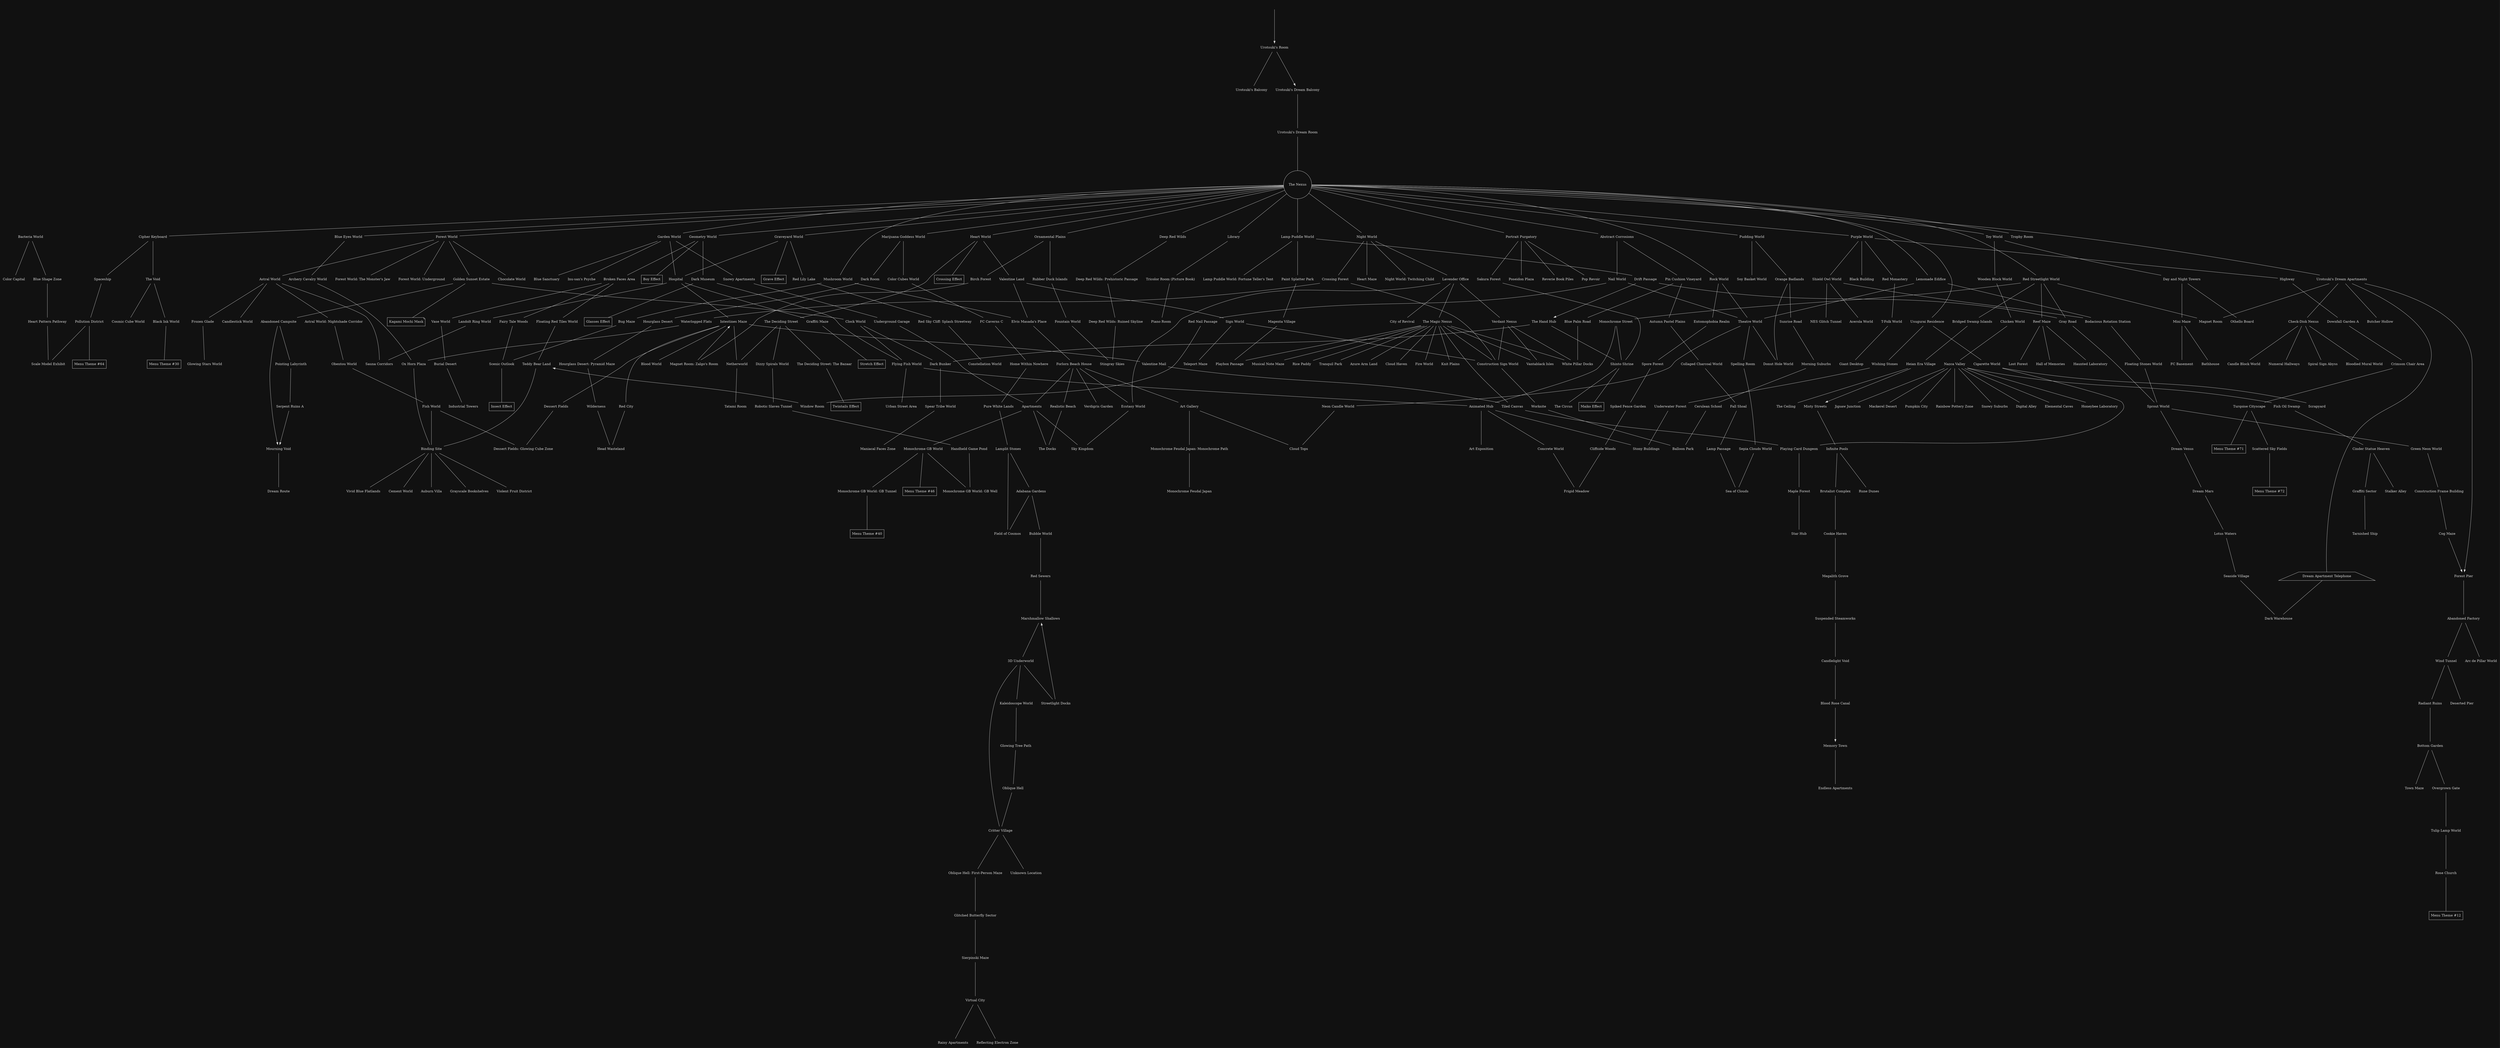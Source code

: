graph G 
{         
    center=true
    fontname="Courier-Sans"
    bgcolor="#111111"
    ranksep=2
    rankdir=TB

    node[
    shape=plaintext,
    fontcolor="#dddddd",
    color="#dddddd"
    ]

    edge[
    color="#dddddd"
    ]
    
    "The Nexus"[shape=circle]

    "Boy Effect"[shape=box]
    "Crossing Effect"[shape=box]
    "Glasses Effect"[shape=box]
    "Grave Effect"[shape=box]
    "Stretch Effect"[shape=box]
    "Twintails Effect"[shape=box]
    "Insect Effect"[shape=box]

    "Maiko Effect"[shape=box]

    "Kagami Mochi Mask"[shape=note]

    "Menu Theme #12"[shape=box]
    "Menu Theme #30"[shape=box]
    "Menu Theme #40"[shape=box]
    "Menu Theme #46"[shape=box]
    "Menu Theme #64"[shape=box]
    "Menu Theme #71"[shape=box]
    "Menu Theme #72"[shape=box]

    "Dream Apartment Telephone"[shape=trapezium]
    
    //Connections :D

    " " -- "Urotsuki's Room"[dir=forward]
    "Urotsuki's Room" -- "Urotsuki's Balcony"
    "Urotsuki's Room" -- "Urotsuki's Dream Balcony" [dir=forward]
    "Urotsuki's Dream Balcony" -- "Urotsuki's Dream Room"
    "Urotsuki's Dream Room" -- "The Nexus"

    "The Nexus" -- "Abstract Corrosions"
    "The Nexus" -- "Blue Eyes World"
    "The Nexus" -- "Cipher Keyboard"
    "The Nexus" -- "Deep Red Wilds"
    "The Nexus" -- "Forest World"
    "The Nexus" -- "Garden World"
    "The Nexus" -- "Geometry World"
    "The Nexus" -- "Graveyard World"
    "The Nexus" -- "Heart World"
    "The Nexus" -- "Lamp Puddle World"
    "The Nexus" -- "Lemonade Edifice"
    "The Nexus" -- "Library"
    "The Nexus" -- "Marijuana Goddess World"
    "The Nexus" -- "Mushroom World"
    "The Nexus" -- "Night World"
    "The Nexus" -- "Ornamental Plains"
    "The Nexus" -- "Portrait Purgatory"
    "The Nexus" -- "Pudding World"
    "The Nexus" -- "Purple World"
    "The Nexus" -- "Red Streetlight World"
    "The Nexus" -- "Rock World"
    "The Nexus" -- "Toy World"
    "The Nexus" -- "Urotsuki's Dream Apartments"
    "The Nexus" -- "Usugurai Residence"
    "The Nexus" -- "Trophy Room"

    "3D Underworld" -- "Critter Village"
    "3D Underworld" -- "Kaleidoscope World"
    "3D Underworld" -- "Streetlight Docks"

    "Abandoned Campsite" -- "Mourning Void"[dir=forward]
    "Abandoned Campsite" -- "Pointing Labyrinth"
    
    "Abandoned Factory" -- "Arc de Pillar World"
    "Abandoned Factory" -- "Wind Tunnel"

    "Abstract Corrosions" -- "Nail World"
    "Abstract Corrosions" -- "Pin Cushion Vineyard"

    "Adabana Gardens" -- "Bubble World"
    "Adabana Gardens" -- "Field of Cosmos"

    "Animated Hub" -- "Art Exposition"
    "Animated Hub" -- "Concrete World"
    "Animated Hub" -- "Stony Buildings"

    "Apartments" -- "Monochrome GB World"
    "Apartments" -- "Sky Kingdom"
    "Apartments" -- "The Docks"

    "Archery Cavalry World" -- "Ox Horn Plaza"

    "Art Gallery" -- "Cloud Tops"
    "Art Gallery" -- "Monochrome Feudal Japan: Monochrome Path"

    "Astral World" -- "Frozen Glade"
    "Astral World" -- "Sauna Corridors"
    "Astral World" -- "Astral World: Nightshade Corridor"
    "Astral World" -- "Candlestick World"

    "Astral World: Nightshade Corridor" -- "Obentou World"

    "Autumn Pastel Plains" -- "Collaged Charcoal World"

    "Bacteria World" -- "Blue Shape Zone"
    "Bacteria World" -- "Color Capital"

    "Binding Site" -- "Auburn Villa"
    "Binding Site" -- "Grayscale Bookshelves"
    "Binding Site" -- "Violent Fruit District"
    "Binding Site" -- "Vivid Blue Flatlands"
    "Binding Site" -- "Cement World"

    "Birch Forest" -- "Magnet Room: Zalgo's Room"

    "Black Ink World" -- "Menu Theme #30"

    "Blood Rose Canal" -- "Memory Town"[dir=forward]

    "Blue Eyes World" -- "Archery Cavalry World"

    "Blue Palm Road" -- "White Pillar Docks"

    "Blue Shape Zone" -- "Heart Pattern Pathway"

    "Bodacious Rotation Station" -- "Floating Stones World"
    
    "Bottom Garden" -- "Overgrown Gate"
    "Bottom Garden" -- "Town Maze"

    "Bridged Swamp Islands" -- "Heian Era Village"

    "Broken Faces Area" -- "Fairy Tale Woods"
    "Broken Faces Area" -- "Floating Red Tiles World"
    "Broken Faces Area" -- "Vase World"

    "Brutalist Complex" -- "Cookie Haven"

    "Bubble World" -- "Red Sewers"

    "Bug Maze" -- "Scenic Outlook"

    "Burial Desert" -- "Industrial Towers"

    "Candlelight Void" -- "Blood Rose Canal"

    "Cerulean School" -- "Balloon Park"

    "Check-Disk Nexus" -- "Bloodied Mural World"
    "Check-Disk Nexus" -- "Candle Block World"
    "Check-Disk Nexus" -- "Numeral Hallways"
    "Check-Disk Nexus" -- "Spiral Sign Abyss"

    "Chicken World" -- "Nazca Valley"
    
    "Cigarette World" -- "Playing Card Dungeon"
    "Cigarette World" -- "Scrapyard"

    "Cinder Statue Heaven" -- "Graffiti Sector"
    "Cinder Statue Heaven" -- "Stalker Alley"

    "Cipher Keyboard" -- "Spaceship"
    "Cipher Keyboard" -- "The Void"

    "Cliffside Woods" -- "Frigid Meadow"

    "Clock World" -- "Dark Bunker"
    "Clock World" -- "Flying Fish World"
    
    "Cog Maze" -- "Forest Pier"[dir=forward]

    "Collaged Charcoal World" -- "Fall Shoal"

    "Color Cubes World" -- "FC Caverns C"

    "Concrete World" -- "Frigid Meadow"
    
    "Construction Frame Building" -- "Cog Maze"
    "Construction Sign World" -- "Worksite"

    "Cookie Haven" -- "Megalith Grove"

    "Crimson Chair Area" -- "Turqoise Cityscape"

    "Critter Village" -- "Oblique Hell: First-Person Maze"
    "Critter Village" -- "Unknown Location"
    
    "Crossing Forest" -- "Construction Sign World"
    "Crossing Forest" -- "Waterlogged Flats"

    "Dark Bunker" -- "Spear Tribe World"

    "Dark Museum" -- "Flying Fish World"
    "Dark Museum" -- "Glasses Effect"

    "Dark Room" -- "Hourglass Desert"

    "Day and Night Towers" -- "Mini Maze"
    "Day and Night Towers" -- "Othello Board"

    "Deep Red Wilds" -- "Deep Red Wilds: Prehistoric Passage"

    "Deep Red Wilds: Prehistoric Passage" -- "Deep Red Wilds: Ruined Skyline"

    "Deep Red Wilds: Ruined Skyline" -- "Stingray Skies"
    
    "Dessert Fields" -- "Dessert Fields: Glowing Cube Zone"

    "Dizzy Spirals World" -- "Robotic Slaves Tunnel"

    "Downfall Garden A" -- "Crimson Chair Area"

    "Dream Apartment Telephone" -- "Dark Warehouse"

    "Dream Mars" -- "Lotus Waters"

    "Dream Venus" -- "Dream Mars"

    "Drift Passage" -- "Gray Road"
    "Drift Passage" -- "The Hand Hub"[dir=forward]

    "Ecstasy World" -- "Sky Kingdom"

    "Elvis Masada's Place" -- "Forlorn Beach House"

    "Entomophobia Realm" -- "Spore Forest"

    "Fall Shoal" -- "Lamp Passage"

    "Fairy Tale Woods" -- "Scenic Outlook"

    "FC Caverns C" -- "Home Within Nowhere"

    "Fish Oil Swamp" -- "Cinder Statue Heaven"

    "Fish World" -- "Binding Site"
    "Fish World" -- "Dessert Fields: Glowing Cube Zone"
    
    "Floating Red Tiles World" -- "Teddy Bear Land"

    "Floating Stones World" -- "Sprout World"

    "Flying Fish World" -- "Animated Hub"
    "Flying Fish World" -- "Urban Street Area"
    
    "Forest Pier" -- "Abandoned Factory"

    "Forest World" -- "Astral World"
    "Forest World" -- "Chocolate World"
    "Forest World" -- "Golden Sunset Estate"
    "Forest World" -- "Forest World: The Monster's Jaw"
    "Forest World" -- "Forest World: Underground"

    "Forlorn Beach House" -- "Apartments"
    "Forlorn Beach House" -- "Art Gallery"
    "Forlorn Beach House" -- "Ecstasy World"
    "Forlorn Beach House" -- "Realistic Beach"
    "Forlorn Beach House" -- "Verdigris Garden"

    "Fountain World" -- "Stingray Skies"

    "Frozen Glade" -- "Glowing Stars World"

    "Garden World" -- "Blue Sanctuary"
    "Garden World" -- "Hospital"
    "Garden World" -- "Inu-san's Psyche"
    "Garden World" -- "Snowy Apartments"

    "Geometry World" -- "Boy Effect"
    "Geometry World" -- "Broken Faces Area"
    "Geometry World" -- "Dark Museum"
    
    "Glitched Butterfly Sector" -- "Sierpinski Maze"

    "Glowing Tree Path" -- "Oblique Hell"
    
    "Golden Sunset Estate" -- "Abandoned Campsite"
    "Golden Sunset Estate" -- "Clock World"
    "Golden Sunset Estate" -- "Kagami Mochi Mask"

    "Graffiti Maze" -- "Stretch Effect"

    "Graffiti Sector" -- "Tarnished Ship"

    "Graveyard World" -- "Grave Effect"
    "Graveyard World" -- "Hospital"
    "Graveyard World" -- "Red Lily Lake"
    
    "Gray Road" -- "Sprout World"

    "Green Neon World" -- "Construction Frame Building"
    
    "Handheld Game Pond" -- "Monochrome GB World: GB Well"

    "Heart Pattern Pathway" -- "Scale Model Exhibit"
    
    "Heart World" -- "The Deciding Street"
    "Heart World" -- "Valentine Land"
    "Heart World" -- "Crossing Effect"

    "Heian Era Village" -- "Misty Streets"[dir=forward]
    "Heian Era Village" -- "The Ceiling"

    "Highway" -- "Downfall Garden A"

    "Home Within Nowhere" -- "Pure White Lands"
    
    "Hospital" -- "Graffiti Maze"
    "Hospital" -- "Intestines Maze"
    "Hospital" -- "Landolt Ring World"

    "Hourglass Desert" -- "Hourglass Desert: Pyramid Maze" 

    "Hourglass Desert: Pyramid Maze" -- "Wilderness"

    "Infinite Pools" -- "Brutalist Complex"
    "Infinite Pools" -- "Rune Dunes"

    "Intestines Maze" -- "Blood World"
    "Intestines Maze" -- "Dessert Fields"
    "Intestines Maze" -- "Magnet Room: Zalgo's Room"[dir=back]
    "Intestines Maze" -- "Netherworld"
    "Intestines Maze" -- "Red City"
    "Intestines Maze" -- "Valentine Mail"

    "Kaleidoscope World" -- "Glowing Tree Path"

    "Lamp Passage" -- "Sea of Clouds"

    "Lamp Puddle World" -- "Drift Passage"
    "Lamp Puddle World" -- "Lamp Puddle World: Fortune Teller's Tent"
    "Lamp Puddle World" -- "Paint Splatter Park"

    "Lamplit Stones" -- "Adabana Gardens"
    "Lamplit Stones" -- "Field of Cosmos"

    "Landolt Ring World" -- "Sauna Corridors"

    "Lavender Office" -- "City of Revival"
    "Lavender Office" -- "Ecstasy World"
    "Lavender Office" -- "The Magic Nexus"
    "Lavender Office" -- "Verdant Nexus"
    
    "Lemonade Edifice" -- "Bodacious Rotation Station"
    "Lemonade Edifice" -- "Theatre World"

    "Library" -- "Tricolor Room (Picture Book)"

    "Lotus Waters" -- "Seaside Village"

    "Magenta Village" -- "Playbox Passage"
    
    "Maple Forest" -- "Star Hub"

    "Marijuana Goddess World" -- "Color Cubes World"
    "Marijuana Goddess World" -- "Dark Room"

    "Marshmallow Shallows" -- "3D Underworld"

    "Megalith Grove" -- "Suspended Steamworks"

    "Memory Town" -- "Endless Apartments"

    "Mini Maze" -- "Bathhouse"
    "Mini Maze" -- "FC Basement"

    "Misty Streets" -- "Infinite Pools"
    
    "Monochrome Feudal Japan: Monochrome Path" -- "Monochrome Feudal Japan"

    "Monochrome GB World" -- "Menu Theme #46"
    "Monochrome GB World" -- "Monochrome GB World: GB Tunnel"
    "Monochrome GB World" -- "Monochrome GB World: GB Well"
    
    "Monochrome GB World: GB Tunnel" -- "Menu Theme #40"

    "Monochrome Street" -- "Animated Hub"
    "Monochrome Street" -- "Shinto Shrine"

    "Morning Suburbs" -- "Cerulean School"

    "Mourning Void" -- "Dream Route"

    "Mushroom World" -- "Bug Maze"
    "Mushroom World" -- "Elvis Masada's Place"

    "Nail World" -- "Red Nail Passage"
    "Nail World" -- "Theatre World"

    "Nazca Valley" -- "Digital Alley"
    "Nazca Valley" -- "Elemental Caves"
    "Nazca Valley" -- "Fish Oil Swamp"
    "Nazca Valley" -- "Honeybee Laboratory"
    "Nazca Valley" -- "Jigsaw Junction"
    "Nazca Valley" -- "Mackerel Desert"
    "Nazca Valley" -- "Pumpkin City"
    "Nazca Valley" -- "Rainbow Pottery Zone"
    "Nazca Valley" -- "Snowy Suburbs"
    
    "Neon Candle World" -- "Cloud Tops"

    "Netherworld" -- "Tatami Room"

    "Night World" -- "Crossing Forest"
    "Night World" -- "Heart Maze"
    "Night World" -- "Lavender Office"
    "Night World" -- "Night World: Twitching Child"

    "Obentou World" -- "Fish World"

    "Oblique Hell: First-Person Maze" -- "Glitched Butterfly Sector"

    "Oblique Hell" -- "Critter Village"

    "Orange Badlands" -- "Donut Hole World"
    "Orange Badlands" -- "Sunrise Road"

    "Ornamental Plains" -- "Birch Forest"
    "Ornamental Plains" -- "Rubber Duck Islands"
    
    "Overgrown Gate" -- "Tulip Lamp World"

    "Ox Horn Plaza" -- "Binding Site"

    "Paint Splatter Park" -- "Magenta Village"

    "Pin Cushion Vineyard" -- "Autumn Pastel Plains"
    "Pin Cushion Vineyard" -- "Blue Palm Road"
    
    "Playing Card Dungeon" -- "Maple Forest"

    "Pointing Labyrinth" -- "Serpent Ruins A"
    
    "Pollution District" -- "Scale Model Exhibit"
    "Pollution District" -- "Menu Theme #64"
    
    "Portrait Purgatory" -- "Pop Revoir"
    "Portrait Purgatory" -- "Poseidon Plaza"
    "Portrait Purgatory" -- "Reverie Book Piles"
    "Portrait Purgatory" -- "Sakura Forest"

    "Pudding World" -- "Orange Badlands"
    "Pudding World" -- "Soy Basket World"

    "Pure White Lands" -- "Lamplit Stones"

    "Purple World" -- "Black Building"
    "Purple World" -- "Highway"
    "Purple World" -- "Red Monastery"
    "Purple World" -- "Shield Owl World"
    
    "Radiant Ruins" -- "Bottom Garden"

    "Realistic Beach" -- "The Docks"

    "Red City" -- "Head Wasteland"

    "Red Lily Lake" -- "Red Sky Cliff: Splash Streetway"
    
    "Red Nail Passage" -- "Window Room"

    "Red Monastery" -- "T-Folk World"

    "Red Sewers" -- "Marshmallow Shallows"

    "Red Sky Cliff: Splash Streetway" -- "Constellation World"
   
    "Red Streetlight World" -- "Bridged Swamp Islands"
    "Red Streetlight World" -- "Gray Road"
    "Red Streetlight World" -- "Magnet Room"
    "Red Streetlight World" -- "Monochrome Street"
    "Red Streetlight World" -- "Reef Maze"

    "Reef Maze" -- "Hall of Memories"
    "Reef Maze" -- "Haunted Laboratory"
    "Reef Maze" -- "Lost Forest"

    "Robotic Slaves Tunnel" -- "Handheld Game Pond"

    "Rock World" -- "Entomophobia Realm"
    "Rock World" -- "Theatre World"
    
    "Rose Church" -- "Menu Theme #12"

    "Rubber Duck Islands" -- "Fountain World"

    "Sakura Forest" -- "Shinto Shrine"

    "Scattered Sky Fields" -- "Menu Theme #72"

    "Scenic Outlook" -- "Insect Effect"

    "Seaside Village" -- "Dark Warehouse"

    "Sepia Clouds World" -- "Sea of Clouds"

    "Serpent Ruins A" -- "Mourning Void"[dir=forward]

    "Shield Owl World" -- "Acerola World"
    "Shield Owl World" -- "Bodacious Rotation Station"
    "Shield Owl World" -- "NES Glitch Tunnel"

    "Shinto Shrine" -- "Maiko Effect"
    "Shinto Shrine" -- "The Circus"

    "Sierpinski Maze" -- "Virtual City"

    "Sign World" -- "Construction Sign World"
    "Sign World" -- "Teleport Maze"

    "Snowy Apartments" -- "Underground Garage"

    "Spaceship" -- "Pollution District"
    
    "Spear Tribe World" -- "Maniacal Faces Zone"

    "Spelling Room" -- "Sepia Clouds World"

    "Spiked Fence Garden" -- "Cliffside Woods"

    "Spore Forest" -- "Spiked Fence Garden"

    "Sprout World" -- "Dream Venus"
    "Sprout World" -- "Green Neon World"

    "Streetlight Docks" -- "Marshmallow Shallows"[dir=forward]

    "Sunrise Road" -- "Morning Suburbs"

    "Suspended Steamworks" -- "Candlelight Void"
    
    "Teddy Bear Land" -- "Binding Site"
    "Teddy Bear Land" -- "Window Room"[dir=back]

    "T-Folk World" -- "Giant Desktop"

    "The Deciding Street" -- "Netherworld"
    "The Deciding Street" -- "Dizzy Spirals World"
    "The Deciding Street" -- "The Deciding Street: The Bazaar"
    
    "The Deciding Street: The Bazaar" -- "Twintails Effect"
    
    "The Hand Hub" -- "Dark Bunker"
    "The Hand Hub" -- "Shinto Shrine"

    "The Magic Nexus" -- "Azure Arm Land"
    "The Magic Nexus" -- "Cloud Haven"
    "The Magic Nexus" -- "Construction Sign World"
    "The Magic Nexus" -- "Fire World"
    "The Magic Nexus" -- "Knit Plains"
    "The Magic Nexus" -- "Musical Note Maze"
    "The Magic Nexus" -- "Playbox Passage"
    "The Magic Nexus" -- "Rice Paddy"
    "The Magic Nexus" -- "Tiled Canvas"
    "The Magic Nexus" -- "Tranquil Park"
    "The Magic Nexus" -- "Vantablack Isles"
    "The Magic Nexus" -- "White Pillar Docks"
    
    "The Void" -- "Black Ink World"
    "The Void" -- "Cosmic Cube World"

    "Theatre World"  -- "Donut Hole World" 
    "Theatre World" -- "Neon Candle World"
    "Theatre World" -- "Spelling Room"
    
    "Tiled Canvas" -- "Playing Card Dungeon"

    "Toy World" -- "Day and Night Towers"
    "Toy World" -- "Wooden Block World"

    "Tricolor Room (Picture Book)" -- "Piano Room"
    
    "Tulip Lamp World" -- "Rose Church"

    "Turqoise Cityscape" -- "Menu Theme #71"
    "Turqoise Cityscape" -- "Scattered Sky Fields"

    "Underground Garage" -- "Apartments" 

    "Underwater Forest" -- "Stony Buildings"

    "Urotsuki's Dream Apartments" -- "Butcher Hollow"
    "Urotsuki's Dream Apartments" -- "Check-Disk Nexus"
    "Urotsuki's Dream Apartments" -- "Dream Apartment Telephone"
    "Urotsuki's Dream Apartments" -- "Forest Pier"[dir=forward]
    "Urotsuki's Dream Apartments" -- "Magnet Room"
    
    "Usugurai Residence" -- "Cigarette World"
    "Usugurai Residence" -- "Wishing Stones"
    
    "Valentine Land" -- "Elvis Masada's Place"
    "Valentine Land" -- "Sign World"

    "Valentine Mail" -- "Tiled Canvas"

    "Vase World" -- "Burial Desert"

    "Verdant Nexus" -- "Construction Sign World"
    "Verdant Nexus" -- "Vantablack Isles"
    "Verdant Nexus" -- "White Pillar Docks"

    "Virtual City" -- "Rainy Apartments"
    "Virtual City" -- "Reflecting Electron Zone"

    "Waterlogged Flats" -- "Ox Horn Plaza"
    
    "Wilderness" -- "Head Wasteland" 
    
    "Wind Tunnel" -- "Deserted Pier"
    "Wind Tunnel" -- "Radiant Ruins"
    
    "Wishing Stones" -- "Underwater Forest"

    "Wooden Block World" -- "Chicken World"

    "Worksite" -- "Balloon Park"
}
